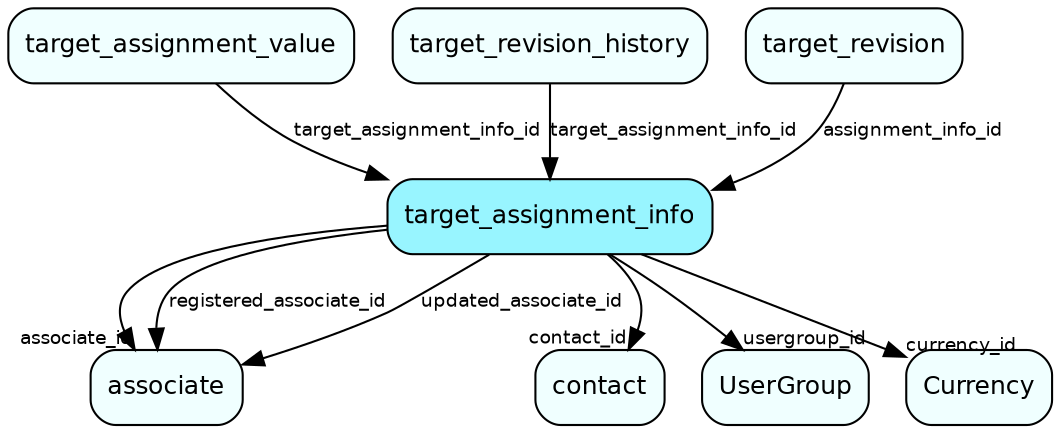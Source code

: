 digraph target_assignment_info  {
node [shape = box style="rounded, filled" fontname = "Helvetica" fontsize = "12" ]
edge [fontname = "Helvetica" fontsize = "9"]

target_assignment_info[fillcolor = "cadetblue1"]
associate[fillcolor = "azure1"]
contact[fillcolor = "azure1"]
UserGroup[fillcolor = "azure1"]
Currency[fillcolor = "azure1"]
target_assignment_value[fillcolor = "azure1"]
target_revision_history[fillcolor = "azure1"]
target_revision[fillcolor = "azure1"]
target_assignment_info -> associate [headlabel = "associate_id"]
target_assignment_info -> contact [headlabel = "contact_id"]
target_assignment_info -> UserGroup [headlabel = "usergroup_id"]
target_assignment_info -> Currency [headlabel = "currency_id"]
target_assignment_info -> associate [label = "registered_associate_id"]
target_assignment_info -> associate [label = "updated_associate_id"]
target_assignment_value -> target_assignment_info [label = "target_assignment_info_id"]
target_revision_history -> target_assignment_info [label = "target_assignment_info_id"]
target_revision -> target_assignment_info [label = "assignment_info_id"]
}
